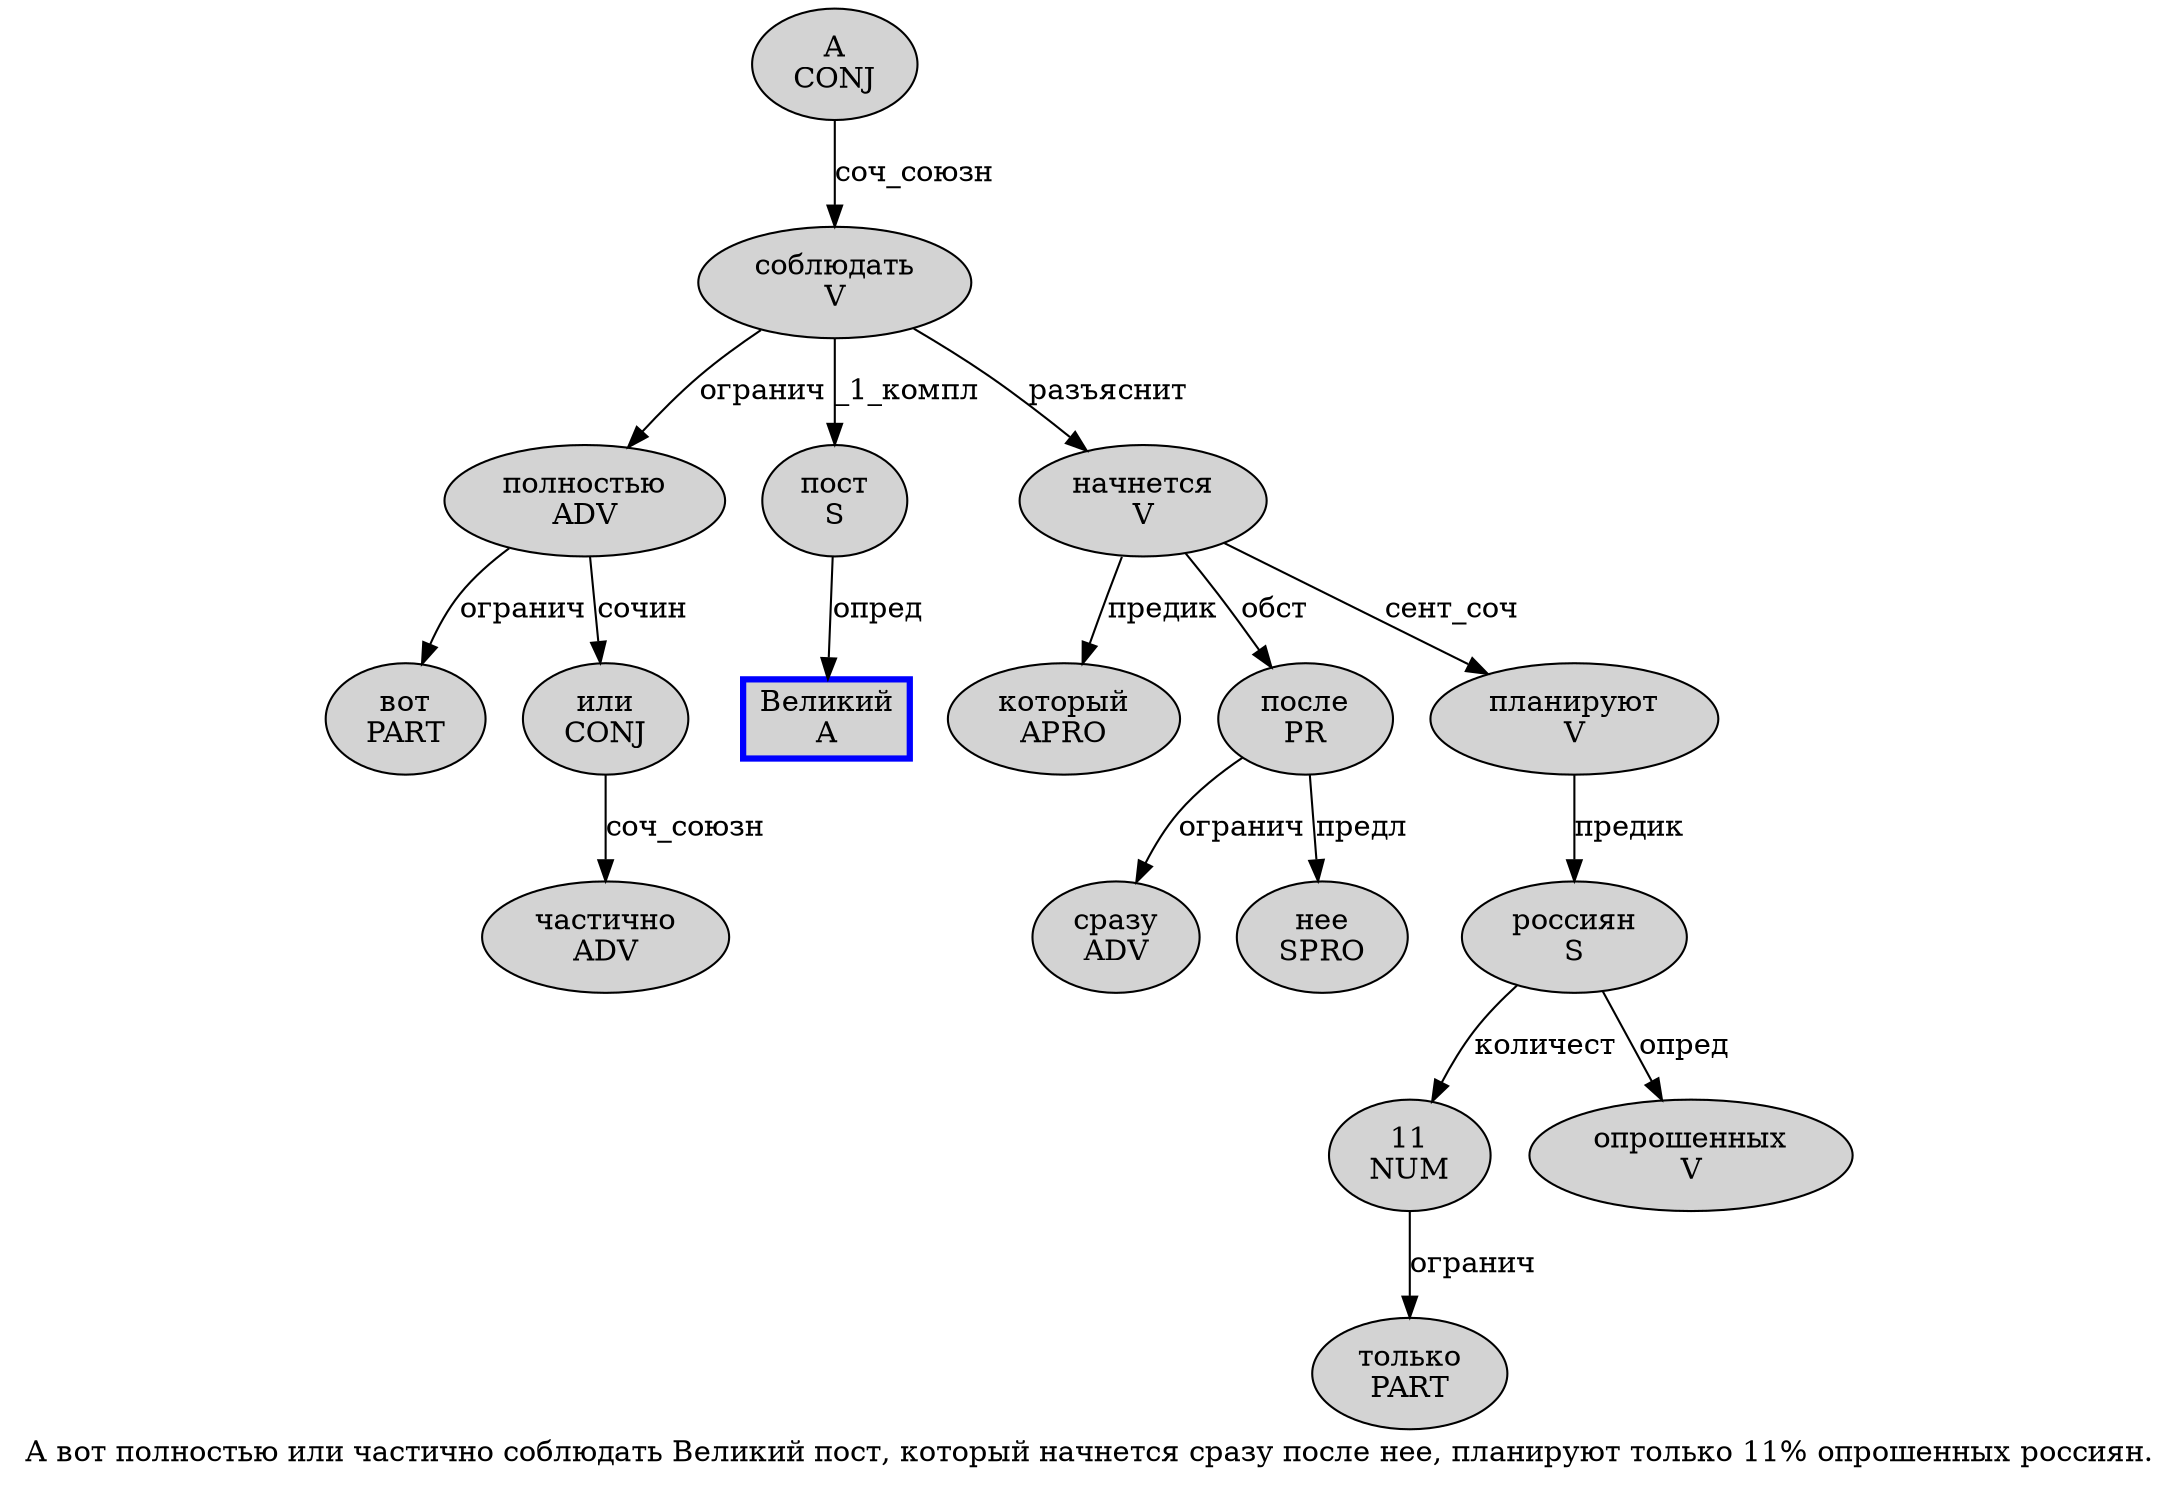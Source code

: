 digraph SENTENCE_1626 {
	graph [label="А вот полностью или частично соблюдать Великий пост, который начнется сразу после нее, планируют только 11% опрошенных россиян."]
	node [style=filled]
		0 [label="А
CONJ" color="" fillcolor=lightgray penwidth=1 shape=ellipse]
		1 [label="вот
PART" color="" fillcolor=lightgray penwidth=1 shape=ellipse]
		2 [label="полностью
ADV" color="" fillcolor=lightgray penwidth=1 shape=ellipse]
		3 [label="или
CONJ" color="" fillcolor=lightgray penwidth=1 shape=ellipse]
		4 [label="частично
ADV" color="" fillcolor=lightgray penwidth=1 shape=ellipse]
		5 [label="соблюдать
V" color="" fillcolor=lightgray penwidth=1 shape=ellipse]
		6 [label="Великий
A" color=blue fillcolor=lightgray penwidth=3 shape=box]
		7 [label="пост
S" color="" fillcolor=lightgray penwidth=1 shape=ellipse]
		9 [label="который
APRO" color="" fillcolor=lightgray penwidth=1 shape=ellipse]
		10 [label="начнется
V" color="" fillcolor=lightgray penwidth=1 shape=ellipse]
		11 [label="сразу
ADV" color="" fillcolor=lightgray penwidth=1 shape=ellipse]
		12 [label="после
PR" color="" fillcolor=lightgray penwidth=1 shape=ellipse]
		13 [label="нее
SPRO" color="" fillcolor=lightgray penwidth=1 shape=ellipse]
		15 [label="планируют
V" color="" fillcolor=lightgray penwidth=1 shape=ellipse]
		16 [label="только
PART" color="" fillcolor=lightgray penwidth=1 shape=ellipse]
		17 [label="11
NUM" color="" fillcolor=lightgray penwidth=1 shape=ellipse]
		19 [label="опрошенных
V" color="" fillcolor=lightgray penwidth=1 shape=ellipse]
		20 [label="россиян
S" color="" fillcolor=lightgray penwidth=1 shape=ellipse]
			2 -> 1 [label="огранич"]
			2 -> 3 [label="сочин"]
			17 -> 16 [label="огранич"]
			15 -> 20 [label="предик"]
			5 -> 2 [label="огранич"]
			5 -> 7 [label="_1_компл"]
			5 -> 10 [label="разъяснит"]
			7 -> 6 [label="опред"]
			3 -> 4 [label="соч_союзн"]
			20 -> 17 [label="количест"]
			20 -> 19 [label="опред"]
			12 -> 11 [label="огранич"]
			12 -> 13 [label="предл"]
			0 -> 5 [label="соч_союзн"]
			10 -> 9 [label="предик"]
			10 -> 12 [label="обст"]
			10 -> 15 [label="сент_соч"]
}